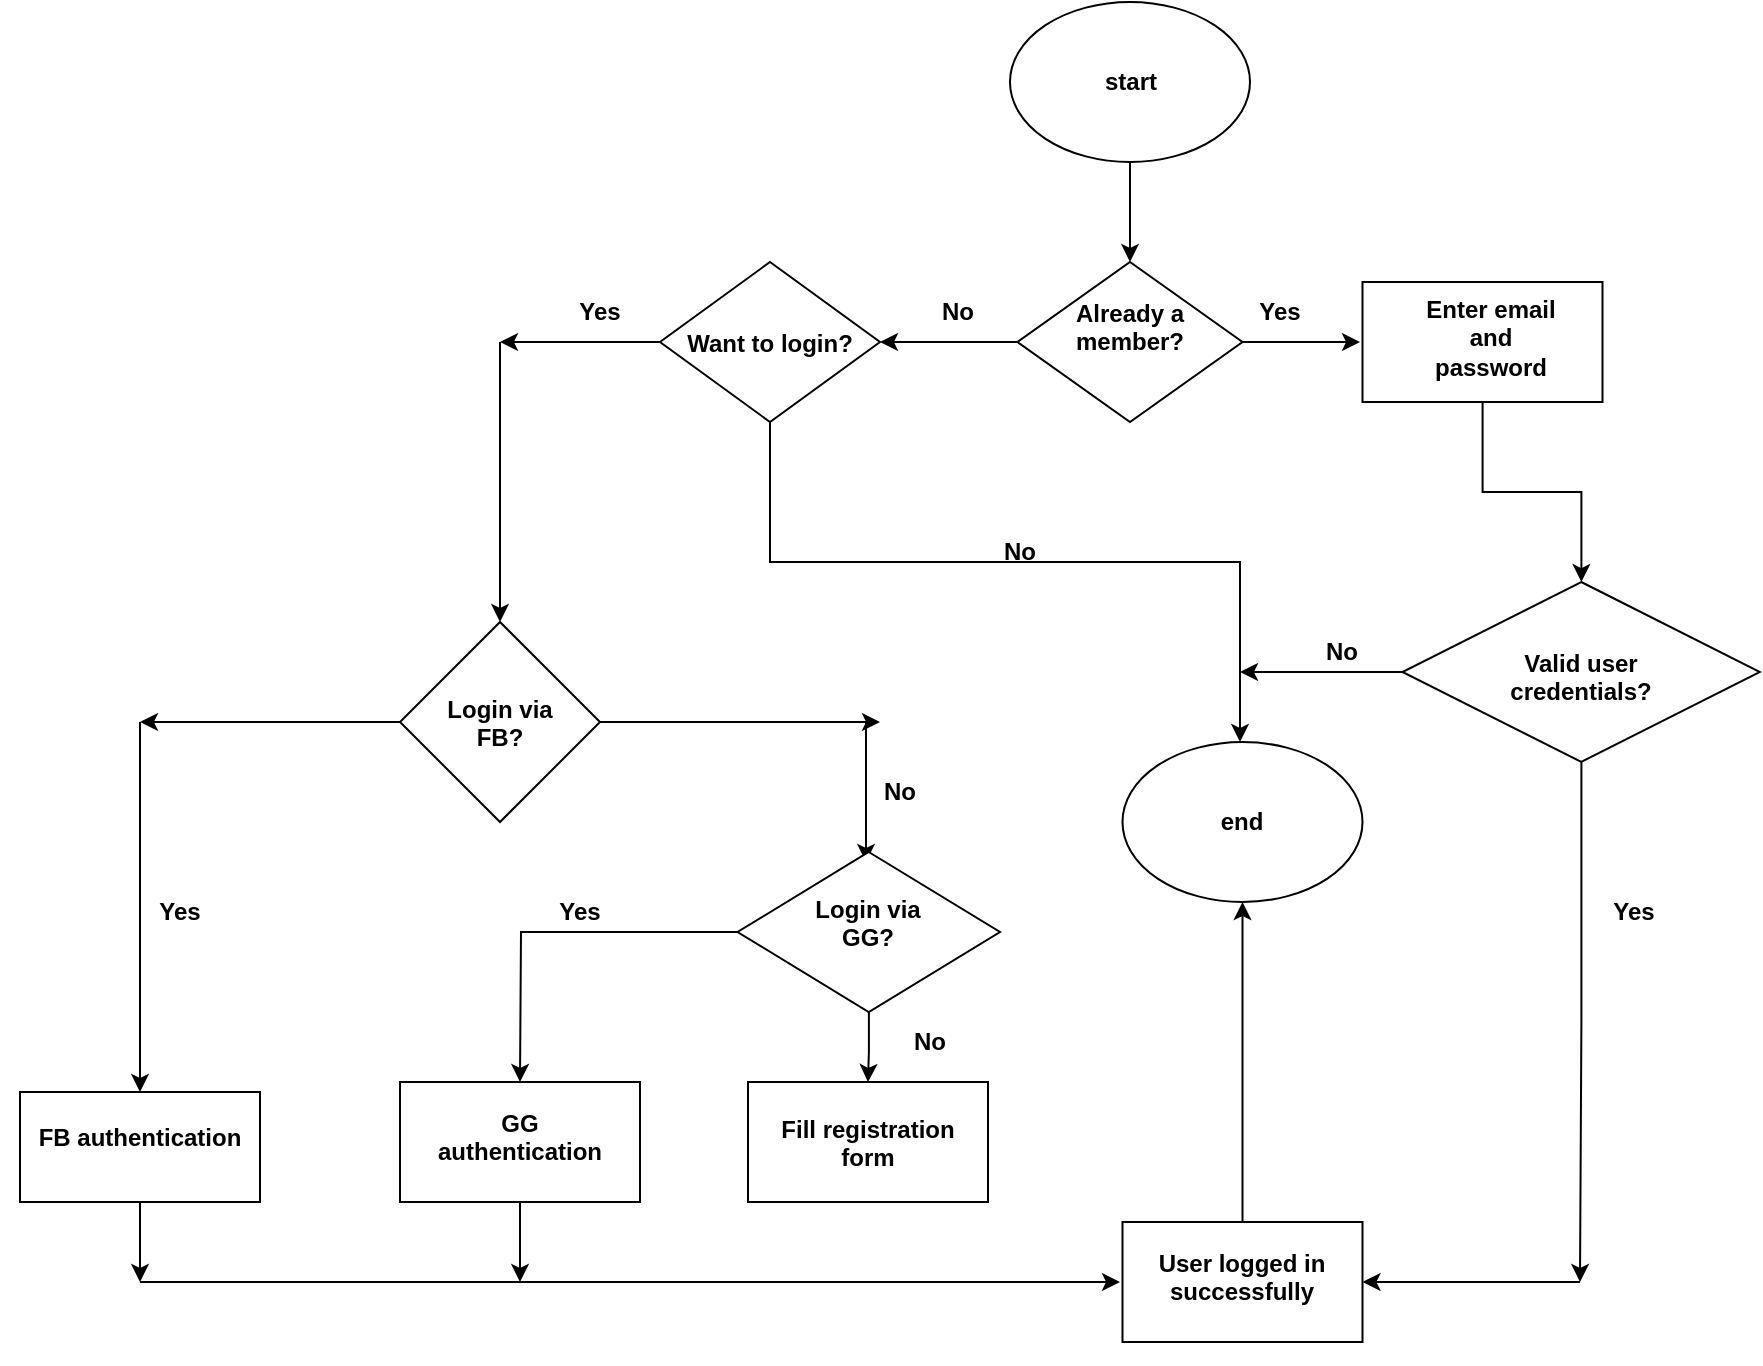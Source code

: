<mxfile version="28.1.1">
  <diagram name="Trang-1" id="06Ws0a1oMC8tsmyRt2kY">
    <mxGraphModel dx="1281" dy="535" grid="1" gridSize="10" guides="1" tooltips="1" connect="1" arrows="1" fold="1" page="1" pageScale="1" pageWidth="827" pageHeight="1169" math="0" shadow="0">
      <root>
        <mxCell id="0" />
        <mxCell id="1" parent="0" />
        <mxCell id="1O0Ep7m8ROenDU0tJcG2-1" style="edgeStyle=orthogonalEdgeStyle;rounded=0;orthogonalLoop=1;jettySize=auto;html=1;exitX=0.5;exitY=1;exitDx=0;exitDy=0;" edge="1" parent="1" source="1O0Ep7m8ROenDU0tJcG2-2">
          <mxGeometry relative="1" as="geometry">
            <mxPoint x="825" y="360" as="targetPoint" />
          </mxGeometry>
        </mxCell>
        <mxCell id="1O0Ep7m8ROenDU0tJcG2-2" value="" style="ellipse;whiteSpace=wrap;html=1;" vertex="1" parent="1">
          <mxGeometry x="765" y="230" width="120" height="80" as="geometry" />
        </mxCell>
        <mxCell id="1O0Ep7m8ROenDU0tJcG2-3" value="&lt;b&gt;start&lt;/b&gt;" style="text;html=1;align=center;verticalAlign=middle;resizable=0;points=[];autosize=1;strokeColor=none;fillColor=none;" vertex="1" parent="1">
          <mxGeometry x="800" y="255" width="50" height="30" as="geometry" />
        </mxCell>
        <mxCell id="1O0Ep7m8ROenDU0tJcG2-4" style="edgeStyle=orthogonalEdgeStyle;rounded=0;orthogonalLoop=1;jettySize=auto;html=1;exitX=1;exitY=0.5;exitDx=0;exitDy=0;" edge="1" parent="1" source="1O0Ep7m8ROenDU0tJcG2-6">
          <mxGeometry relative="1" as="geometry">
            <mxPoint x="940" y="400" as="targetPoint" />
          </mxGeometry>
        </mxCell>
        <mxCell id="1O0Ep7m8ROenDU0tJcG2-5" style="edgeStyle=orthogonalEdgeStyle;rounded=0;orthogonalLoop=1;jettySize=auto;html=1;exitX=0;exitY=0.5;exitDx=0;exitDy=0;" edge="1" parent="1" source="1O0Ep7m8ROenDU0tJcG2-6">
          <mxGeometry relative="1" as="geometry">
            <mxPoint x="700" y="400" as="targetPoint" />
          </mxGeometry>
        </mxCell>
        <mxCell id="1O0Ep7m8ROenDU0tJcG2-6" value="" style="rhombus;whiteSpace=wrap;html=1;" vertex="1" parent="1">
          <mxGeometry x="768.75" y="360" width="112.5" height="80" as="geometry" />
        </mxCell>
        <mxCell id="1O0Ep7m8ROenDU0tJcG2-7" value="&#xa;Already a member?&#xa;&#xa;" style="text;html=1;align=center;verticalAlign=middle;whiteSpace=wrap;rounded=0;fontStyle=1" vertex="1" parent="1">
          <mxGeometry x="790" y="382.5" width="70" height="35" as="geometry" />
        </mxCell>
        <mxCell id="1O0Ep7m8ROenDU0tJcG2-8" style="edgeStyle=orthogonalEdgeStyle;rounded=0;orthogonalLoop=1;jettySize=auto;html=1;" edge="1" parent="1" source="1O0Ep7m8ROenDU0tJcG2-9" target="1O0Ep7m8ROenDU0tJcG2-15">
          <mxGeometry relative="1" as="geometry">
            <mxPoint x="1001.25" y="510" as="targetPoint" />
          </mxGeometry>
        </mxCell>
        <mxCell id="1O0Ep7m8ROenDU0tJcG2-9" value="" style="rounded=0;whiteSpace=wrap;html=1;" vertex="1" parent="1">
          <mxGeometry x="941.25" y="370" width="120" height="60" as="geometry" />
        </mxCell>
        <mxCell id="1O0Ep7m8ROenDU0tJcG2-10" style="edgeStyle=orthogonalEdgeStyle;rounded=0;orthogonalLoop=1;jettySize=auto;html=1;" edge="1" parent="1" source="1O0Ep7m8ROenDU0tJcG2-11">
          <mxGeometry relative="1" as="geometry">
            <mxPoint x="510" y="400" as="targetPoint" />
          </mxGeometry>
        </mxCell>
        <mxCell id="1O0Ep7m8ROenDU0tJcG2-11" value="" style="rhombus;whiteSpace=wrap;html=1;" vertex="1" parent="1">
          <mxGeometry x="590" y="360" width="110" height="80" as="geometry" />
        </mxCell>
        <mxCell id="1O0Ep7m8ROenDU0tJcG2-12" value="&#xa;Enter email and password&#xa;&#xa;" style="text;html=1;align=center;verticalAlign=middle;whiteSpace=wrap;rounded=0;fontStyle=1" vertex="1" parent="1">
          <mxGeometry x="971.25" y="390" width="68.75" height="30" as="geometry" />
        </mxCell>
        <mxCell id="1O0Ep7m8ROenDU0tJcG2-13" style="edgeStyle=orthogonalEdgeStyle;rounded=0;orthogonalLoop=1;jettySize=auto;html=1;" edge="1" parent="1" source="1O0Ep7m8ROenDU0tJcG2-15">
          <mxGeometry relative="1" as="geometry">
            <mxPoint x="1050" y="870" as="targetPoint" />
          </mxGeometry>
        </mxCell>
        <mxCell id="1O0Ep7m8ROenDU0tJcG2-14" style="edgeStyle=orthogonalEdgeStyle;rounded=0;orthogonalLoop=1;jettySize=auto;html=1;exitX=0;exitY=0.5;exitDx=0;exitDy=0;" edge="1" parent="1" source="1O0Ep7m8ROenDU0tJcG2-15">
          <mxGeometry relative="1" as="geometry">
            <mxPoint x="880" y="565" as="targetPoint" />
          </mxGeometry>
        </mxCell>
        <mxCell id="1O0Ep7m8ROenDU0tJcG2-15" value="" style="rhombus;whiteSpace=wrap;html=1;" vertex="1" parent="1">
          <mxGeometry x="961.25" y="520" width="178.75" height="90" as="geometry" />
        </mxCell>
        <mxCell id="1O0Ep7m8ROenDU0tJcG2-16" value="&#xa;Valid user credentials?&#xa;&#xa;" style="text;html=1;align=center;verticalAlign=middle;whiteSpace=wrap;rounded=0;fontStyle=1" vertex="1" parent="1">
          <mxGeometry x="1016.25" y="560" width="68.75" height="30" as="geometry" />
        </mxCell>
        <mxCell id="1O0Ep7m8ROenDU0tJcG2-17" value="" style="endArrow=classic;html=1;rounded=0;entryX=1;entryY=0.5;entryDx=0;entryDy=0;" edge="1" parent="1" target="1O0Ep7m8ROenDU0tJcG2-31">
          <mxGeometry width="50" height="50" relative="1" as="geometry">
            <mxPoint x="1050" y="870" as="sourcePoint" />
            <mxPoint x="960" y="870" as="targetPoint" />
          </mxGeometry>
        </mxCell>
        <mxCell id="1O0Ep7m8ROenDU0tJcG2-18" style="edgeStyle=orthogonalEdgeStyle;rounded=0;orthogonalLoop=1;jettySize=auto;html=1;" edge="1" parent="1" source="1O0Ep7m8ROenDU0tJcG2-19">
          <mxGeometry relative="1" as="geometry">
            <mxPoint x="880" y="600" as="targetPoint" />
            <Array as="points">
              <mxPoint x="645" y="510" />
              <mxPoint x="880" y="510" />
              <mxPoint x="880" y="550" />
            </Array>
          </mxGeometry>
        </mxCell>
        <mxCell id="1O0Ep7m8ROenDU0tJcG2-19" value="&#xa;Want to login?&#xa;&#xa;&#xa;" style="text;html=1;align=center;verticalAlign=middle;whiteSpace=wrap;rounded=0;fontStyle=1" vertex="1" parent="1">
          <mxGeometry x="595" y="390" width="100" height="50" as="geometry" />
        </mxCell>
        <mxCell id="1O0Ep7m8ROenDU0tJcG2-20" value="Yes" style="text;html=1;align=center;verticalAlign=middle;whiteSpace=wrap;rounded=0;fontStyle=1" vertex="1" parent="1">
          <mxGeometry x="870" y="370" width="60" height="30" as="geometry" />
        </mxCell>
        <mxCell id="1O0Ep7m8ROenDU0tJcG2-21" value="No" style="text;html=1;align=center;verticalAlign=middle;whiteSpace=wrap;rounded=0;fontStyle=1" vertex="1" parent="1">
          <mxGeometry x="708.75" y="370" width="60" height="30" as="geometry" />
        </mxCell>
        <mxCell id="1O0Ep7m8ROenDU0tJcG2-22" value="No" style="text;html=1;align=center;verticalAlign=middle;whiteSpace=wrap;rounded=0;fontStyle=1" vertex="1" parent="1">
          <mxGeometry x="901.25" y="540" width="60" height="30" as="geometry" />
        </mxCell>
        <mxCell id="1O0Ep7m8ROenDU0tJcG2-23" value="Yes" style="text;html=1;align=center;verticalAlign=middle;whiteSpace=wrap;rounded=0;fontStyle=1" vertex="1" parent="1">
          <mxGeometry x="1047" y="670" width="60" height="30" as="geometry" />
        </mxCell>
        <mxCell id="1O0Ep7m8ROenDU0tJcG2-24" value="Yes" style="text;html=1;align=center;verticalAlign=middle;whiteSpace=wrap;rounded=0;fontStyle=1" vertex="1" parent="1">
          <mxGeometry x="530" y="370" width="60" height="30" as="geometry" />
        </mxCell>
        <mxCell id="1O0Ep7m8ROenDU0tJcG2-25" value="" style="endArrow=classic;html=1;rounded=0;entryX=0.5;entryY=0;entryDx=0;entryDy=0;" edge="1" parent="1" target="1O0Ep7m8ROenDU0tJcG2-28">
          <mxGeometry width="50" height="50" relative="1" as="geometry">
            <mxPoint x="510" y="400" as="sourcePoint" />
            <mxPoint x="510" y="490" as="targetPoint" />
          </mxGeometry>
        </mxCell>
        <mxCell id="1O0Ep7m8ROenDU0tJcG2-26" style="edgeStyle=orthogonalEdgeStyle;rounded=0;orthogonalLoop=1;jettySize=auto;html=1;" edge="1" parent="1" source="1O0Ep7m8ROenDU0tJcG2-28">
          <mxGeometry relative="1" as="geometry">
            <mxPoint x="330" y="590" as="targetPoint" />
          </mxGeometry>
        </mxCell>
        <mxCell id="1O0Ep7m8ROenDU0tJcG2-27" style="edgeStyle=orthogonalEdgeStyle;rounded=0;orthogonalLoop=1;jettySize=auto;html=1;exitX=1;exitY=0.5;exitDx=0;exitDy=0;" edge="1" parent="1" source="1O0Ep7m8ROenDU0tJcG2-28">
          <mxGeometry relative="1" as="geometry">
            <mxPoint x="700" y="590" as="targetPoint" />
          </mxGeometry>
        </mxCell>
        <mxCell id="1O0Ep7m8ROenDU0tJcG2-28" value="" style="rhombus;whiteSpace=wrap;html=1;" vertex="1" parent="1">
          <mxGeometry x="460" y="540" width="100" height="100" as="geometry" />
        </mxCell>
        <mxCell id="1O0Ep7m8ROenDU0tJcG2-29" value="No" style="text;html=1;align=center;verticalAlign=middle;whiteSpace=wrap;rounded=0;fontStyle=1" vertex="1" parent="1">
          <mxGeometry x="740" y="490" width="60" height="30" as="geometry" />
        </mxCell>
        <mxCell id="1O0Ep7m8ROenDU0tJcG2-30" value="" style="ellipse;whiteSpace=wrap;html=1;" vertex="1" parent="1">
          <mxGeometry x="821.25" y="600" width="120" height="80" as="geometry" />
        </mxCell>
        <mxCell id="1O0Ep7m8ROenDU0tJcG2-31" value="" style="rounded=0;whiteSpace=wrap;html=1;" vertex="1" parent="1">
          <mxGeometry x="821.25" y="840" width="120" height="60" as="geometry" />
        </mxCell>
        <mxCell id="1O0Ep7m8ROenDU0tJcG2-32" value="end" style="text;html=1;align=center;verticalAlign=middle;whiteSpace=wrap;rounded=0;fontStyle=1" vertex="1" parent="1">
          <mxGeometry x="826.25" y="625" width="110" height="30" as="geometry" />
        </mxCell>
        <mxCell id="1O0Ep7m8ROenDU0tJcG2-33" style="edgeStyle=orthogonalEdgeStyle;rounded=0;orthogonalLoop=1;jettySize=auto;html=1;exitX=0.5;exitY=0;exitDx=0;exitDy=0;entryX=0.5;entryY=1;entryDx=0;entryDy=0;" edge="1" parent="1" source="1O0Ep7m8ROenDU0tJcG2-34" target="1O0Ep7m8ROenDU0tJcG2-30">
          <mxGeometry relative="1" as="geometry" />
        </mxCell>
        <mxCell id="1O0Ep7m8ROenDU0tJcG2-34" value="&#xa;User logged in successfully&#xa;&#xa;" style="text;html=1;align=center;verticalAlign=middle;whiteSpace=wrap;rounded=0;fontStyle=1" vertex="1" parent="1">
          <mxGeometry x="826.25" y="840" width="110" height="70" as="geometry" />
        </mxCell>
        <mxCell id="1O0Ep7m8ROenDU0tJcG2-35" value="" style="endArrow=classic;html=1;rounded=0;" edge="1" parent="1" target="1O0Ep7m8ROenDU0tJcG2-37">
          <mxGeometry width="50" height="50" relative="1" as="geometry">
            <mxPoint x="330" y="590" as="sourcePoint" />
            <mxPoint x="330" y="790" as="targetPoint" />
          </mxGeometry>
        </mxCell>
        <mxCell id="1O0Ep7m8ROenDU0tJcG2-36" style="edgeStyle=orthogonalEdgeStyle;rounded=0;orthogonalLoop=1;jettySize=auto;html=1;" edge="1" parent="1" source="1O0Ep7m8ROenDU0tJcG2-37">
          <mxGeometry relative="1" as="geometry">
            <mxPoint x="330" y="870" as="targetPoint" />
          </mxGeometry>
        </mxCell>
        <mxCell id="1O0Ep7m8ROenDU0tJcG2-37" value="" style="rounded=0;whiteSpace=wrap;html=1;" vertex="1" parent="1">
          <mxGeometry x="270" y="775" width="120" height="55" as="geometry" />
        </mxCell>
        <mxCell id="1O0Ep7m8ROenDU0tJcG2-38" value="" style="endArrow=classic;html=1;rounded=0;" edge="1" parent="1">
          <mxGeometry width="50" height="50" relative="1" as="geometry">
            <mxPoint x="330" y="870" as="sourcePoint" />
            <mxPoint x="820" y="870" as="targetPoint" />
          </mxGeometry>
        </mxCell>
        <mxCell id="1O0Ep7m8ROenDU0tJcG2-39" value="Yes" style="text;html=1;align=center;verticalAlign=middle;whiteSpace=wrap;rounded=0;fontStyle=1" vertex="1" parent="1">
          <mxGeometry x="320" y="670" width="60" height="30" as="geometry" />
        </mxCell>
        <mxCell id="1O0Ep7m8ROenDU0tJcG2-40" value="&#xa;Login via FB?&#xa;&#xa;&#xa;" style="text;html=1;align=center;verticalAlign=middle;whiteSpace=wrap;rounded=0;fontStyle=1" vertex="1" parent="1">
          <mxGeometry x="480" y="590" width="60" height="30" as="geometry" />
        </mxCell>
        <mxCell id="1O0Ep7m8ROenDU0tJcG2-41" value="" style="endArrow=classic;html=1;rounded=0;" edge="1" parent="1">
          <mxGeometry width="50" height="50" relative="1" as="geometry">
            <mxPoint x="693" y="590" as="sourcePoint" />
            <mxPoint x="693" y="660" as="targetPoint" />
          </mxGeometry>
        </mxCell>
        <mxCell id="1O0Ep7m8ROenDU0tJcG2-42" style="edgeStyle=orthogonalEdgeStyle;rounded=0;orthogonalLoop=1;jettySize=auto;html=1;exitX=0;exitY=0.5;exitDx=0;exitDy=0;" edge="1" parent="1" source="1O0Ep7m8ROenDU0tJcG2-44">
          <mxGeometry relative="1" as="geometry">
            <mxPoint x="520" y="770" as="targetPoint" />
          </mxGeometry>
        </mxCell>
        <mxCell id="1O0Ep7m8ROenDU0tJcG2-43" value="" style="edgeStyle=orthogonalEdgeStyle;rounded=0;orthogonalLoop=1;jettySize=auto;html=1;" edge="1" parent="1" source="1O0Ep7m8ROenDU0tJcG2-44" target="1O0Ep7m8ROenDU0tJcG2-48">
          <mxGeometry relative="1" as="geometry" />
        </mxCell>
        <mxCell id="1O0Ep7m8ROenDU0tJcG2-44" value="" style="rhombus;whiteSpace=wrap;html=1;" vertex="1" parent="1">
          <mxGeometry x="628.75" y="655" width="131.25" height="80" as="geometry" />
        </mxCell>
        <mxCell id="1O0Ep7m8ROenDU0tJcG2-45" value="No" style="text;html=1;align=center;verticalAlign=middle;whiteSpace=wrap;rounded=0;fontStyle=1" vertex="1" parent="1">
          <mxGeometry x="680" y="610" width="60" height="30" as="geometry" />
        </mxCell>
        <mxCell id="1O0Ep7m8ROenDU0tJcG2-46" style="edgeStyle=orthogonalEdgeStyle;rounded=0;orthogonalLoop=1;jettySize=auto;html=1;exitX=0.5;exitY=1;exitDx=0;exitDy=0;" edge="1" parent="1" source="1O0Ep7m8ROenDU0tJcG2-47">
          <mxGeometry relative="1" as="geometry">
            <mxPoint x="520" y="870" as="targetPoint" />
          </mxGeometry>
        </mxCell>
        <mxCell id="1O0Ep7m8ROenDU0tJcG2-47" value="" style="rounded=0;whiteSpace=wrap;html=1;" vertex="1" parent="1">
          <mxGeometry x="460" y="770" width="120" height="60" as="geometry" />
        </mxCell>
        <mxCell id="1O0Ep7m8ROenDU0tJcG2-48" value="" style="rounded=0;whiteSpace=wrap;html=1;" vertex="1" parent="1">
          <mxGeometry x="634" y="770" width="120" height="60" as="geometry" />
        </mxCell>
        <mxCell id="1O0Ep7m8ROenDU0tJcG2-49" value="&#xa;FB authentication&#xa;&#xa;" style="text;html=1;align=center;verticalAlign=middle;whiteSpace=wrap;rounded=0;fontStyle=1" vertex="1" parent="1">
          <mxGeometry x="260" y="790" width="140" height="30" as="geometry" />
        </mxCell>
        <mxCell id="1O0Ep7m8ROenDU0tJcG2-50" value="&#xa;Login via GG?&#xa;&#xa;&#xa;" style="text;html=1;align=center;verticalAlign=middle;whiteSpace=wrap;rounded=0;fontStyle=1" vertex="1" parent="1">
          <mxGeometry x="664.38" y="690" width="60" height="30" as="geometry" />
        </mxCell>
        <mxCell id="1O0Ep7m8ROenDU0tJcG2-51" value="Yes" style="text;html=1;align=center;verticalAlign=middle;whiteSpace=wrap;rounded=0;fontStyle=1" vertex="1" parent="1">
          <mxGeometry x="520" y="670" width="60" height="30" as="geometry" />
        </mxCell>
        <mxCell id="1O0Ep7m8ROenDU0tJcG2-52" value="No" style="text;html=1;align=center;verticalAlign=middle;whiteSpace=wrap;rounded=0;fontStyle=1" vertex="1" parent="1">
          <mxGeometry x="695" y="735" width="60" height="30" as="geometry" />
        </mxCell>
        <mxCell id="1O0Ep7m8ROenDU0tJcG2-53" value="&#xa;Fill registration form&#xa;&#xa;&#xa;" style="text;html=1;align=center;verticalAlign=middle;whiteSpace=wrap;rounded=0;fontStyle=1" vertex="1" parent="1">
          <mxGeometry x="639.38" y="800" width="110" height="30" as="geometry" />
        </mxCell>
        <mxCell id="1O0Ep7m8ROenDU0tJcG2-54" value="&#xa;GG authentication&#xa;&#xa;" style="text;html=1;align=center;verticalAlign=middle;whiteSpace=wrap;rounded=0;fontStyle=1" vertex="1" parent="1">
          <mxGeometry x="490" y="790" width="60" height="30" as="geometry" />
        </mxCell>
      </root>
    </mxGraphModel>
  </diagram>
</mxfile>
